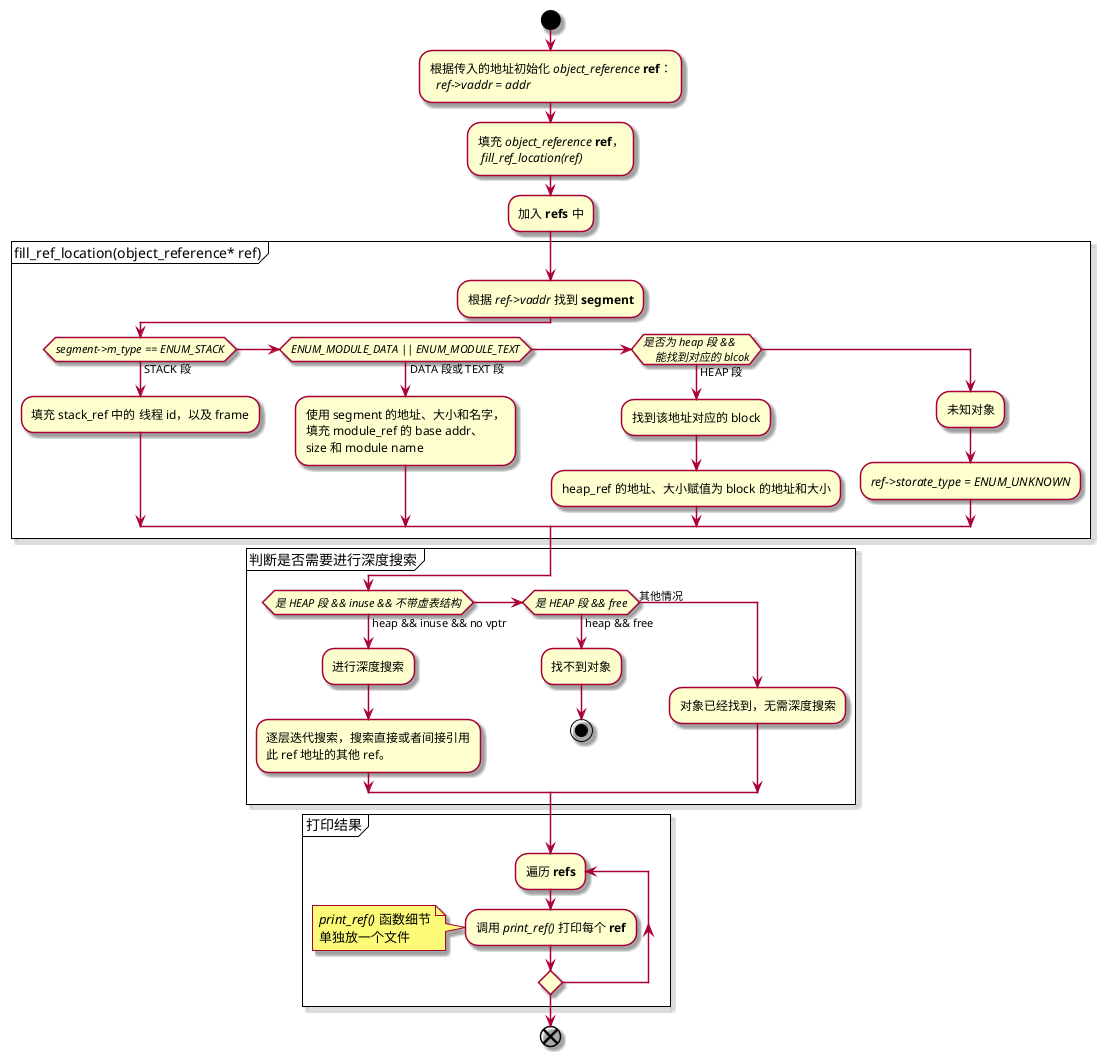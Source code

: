 @startuml find_object_type
skin rose

'开始
start

:根据传入的地址初始化 //object_reference// **ref**：
 // ref->vaddr = addr//;
:填充 //object_reference// **ref**，
 //fill_ref_location(ref)//;
:加入 **refs** 中;

partition fill_ref_location(object_reference* ref) {
    :根据 //ref->vaddr// 找到 **segment**;
    if (//segment->m_type == ENUM_STACK//) then (STACK 段)
        :填充 stack_ref 中的 线程 id，以及 frame;
    elseif (//ENUM_MODULE_DATA || ENUM_MODULE_TEXT//) then (DATA 段或 TEXT 段)
        :使用 segment 的地址、大小和名字，
        填充 module_ref 的 base addr、
        size 和 module name;
    elseif (//是否为 heap 段 &&//
    //能找到对应的 blcok//) then (HEAP 段)
        :找到该地址对应的 block;
        :heap_ref 的地址、大小赋值为 block 的地址和大小;
    else
        :未知对象;
        ://ref->storate_type = ENUM_UNKNOWN//;
    endif
}

partition 判断是否需要进行深度搜索 {
    if (//是 HEAP 段 && inuse && 不带虚表结构//) then (heap && inuse && no vptr)
        note left
            判断是否为带虚表的对象基于以下判断：
            1. object_reference 如果是堆段，
                则其上记录了所在 block 的地址
            2. 虚表地址会存储在 block 的开头位置
            3. 可以先假设这个取到的是虚表地址，
                先判断该地址对应的 segment 是否
                为数据段或者代码段
            4. 如果是数据段或代码段，则可以找到
                对应的符号及其名字
            另外，//is_heap_object_with_vptr()//
            函数同时也会获取到类型的对象名
        end note
        :进行深度搜索;
        :逐层迭代搜索，搜索直接或者间接引用
        此 ref 地址的其他 ref。;
    elseif (//是 HEAP 段 && free//) then (heap && free)
        :找不到对象;
        stop
    else (其他情况)
        :对象已经找到，无需深度搜索;
    endif
}

partition 打印结果 {
    repeat :遍历 **refs**;
        :调用 //print_ref()// 打印每个 **ref**;
        note left
            //print_ref()// 函数细节
            单独放一个文件
        end note
    repeat while
}

'结束
end
@enduml